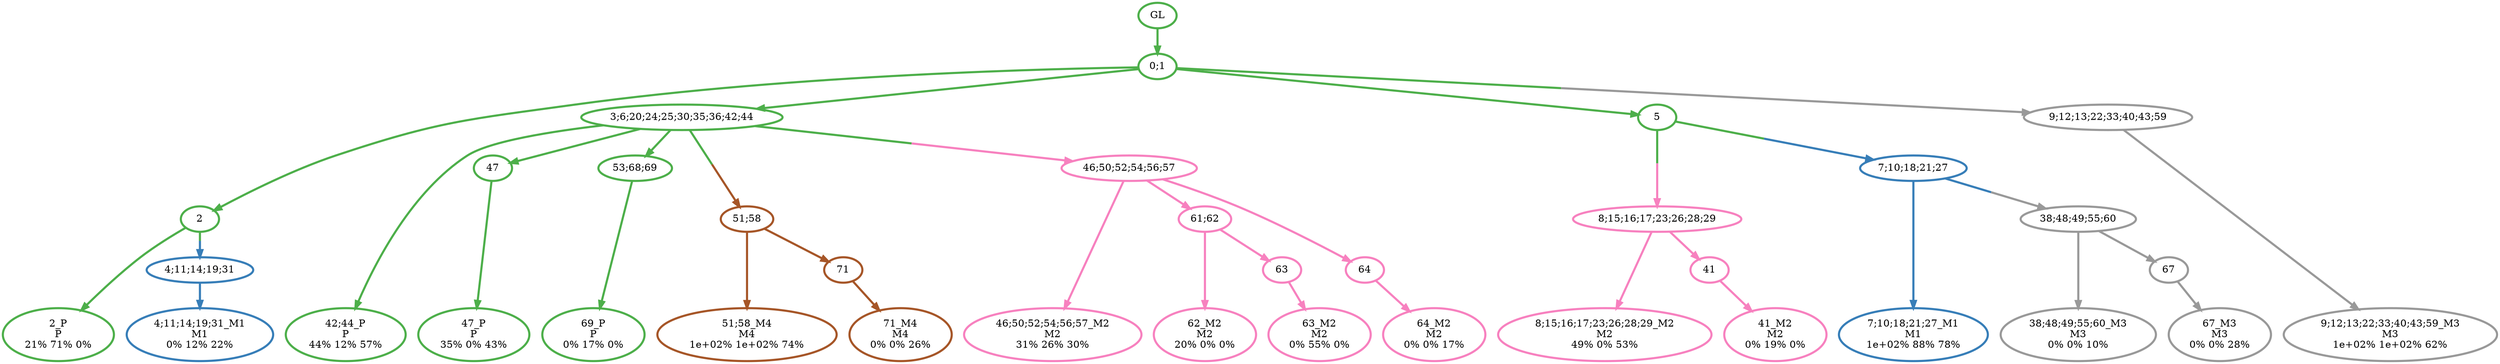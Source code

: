 digraph T {
	{
		rank=same
		33 [penwidth=3,colorscheme=set19,color=3,label="2_P\nP\n21% 71% 0%"]
		31 [penwidth=3,colorscheme=set19,color=3,label="42;44_P\nP\n44% 12% 57%"]
		29 [penwidth=3,colorscheme=set19,color=3,label="47_P\nP\n35% 0% 43%"]
		27 [penwidth=3,colorscheme=set19,color=3,label="69_P\nP\n0% 17% 0%"]
		26 [penwidth=3,colorscheme=set19,color=2,label="4;11;14;19;31_M1\nM1\n0% 12% 22%"]
		24 [penwidth=3,colorscheme=set19,color=2,label="7;10;18;21;27_M1\nM1\n1e+02% 88% 78%"]
		23 [penwidth=3,colorscheme=set19,color=8,label="46;50;52;54;56;57_M2\nM2\n31% 26% 30%"]
		21 [penwidth=3,colorscheme=set19,color=8,label="62_M2\nM2\n20% 0% 0%"]
		19 [penwidth=3,colorscheme=set19,color=8,label="63_M2\nM2\n0% 55% 0%"]
		17 [penwidth=3,colorscheme=set19,color=8,label="64_M2\nM2\n0% 0% 17%"]
		16 [penwidth=3,colorscheme=set19,color=8,label="8;15;16;17;23;26;28;29_M2\nM2\n49% 0% 53%"]
		14 [penwidth=3,colorscheme=set19,color=8,label="41_M2\nM2\n0% 19% 0%"]
		13 [penwidth=3,colorscheme=set19,color=9,label="38;48;49;55;60_M3\nM3\n0% 0% 10%"]
		11 [penwidth=3,colorscheme=set19,color=9,label="67_M3\nM3\n0% 0% 28%"]
		10 [penwidth=3,colorscheme=set19,color=9,label="9;12;13;22;33;40;43;59_M3\nM3\n1e+02% 1e+02% 62%"]
		9 [penwidth=3,colorscheme=set19,color=7,label="51;58_M4\nM4\n1e+02% 1e+02% 74%"]
		7 [penwidth=3,colorscheme=set19,color=7,label="71_M4\nM4\n0% 0% 26%"]
	}
	36 [penwidth=3,colorscheme=set19,color=3,label="GL"]
	35 [penwidth=3,colorscheme=set19,color=3,label="0;1"]
	34 [penwidth=3,colorscheme=set19,color=3,label="2"]
	32 [penwidth=3,colorscheme=set19,color=3,label="3;6;20;24;25;30;35;36;42;44"]
	30 [penwidth=3,colorscheme=set19,color=3,label="47"]
	28 [penwidth=3,colorscheme=set19,color=3,label="53;68;69"]
	25 [penwidth=3,colorscheme=set19,color=3,label="5"]
	22 [penwidth=3,colorscheme=set19,color=8,label="61;62"]
	20 [penwidth=3,colorscheme=set19,color=8,label="63"]
	18 [penwidth=3,colorscheme=set19,color=8,label="64"]
	15 [penwidth=3,colorscheme=set19,color=8,label="41"]
	12 [penwidth=3,colorscheme=set19,color=9,label="67"]
	8 [penwidth=3,colorscheme=set19,color=7,label="71"]
	6 [penwidth=3,colorscheme=set19,color=9,label="38;48;49;55;60"]
	5 [penwidth=3,colorscheme=set19,color=7,label="51;58"]
	4 [penwidth=3,colorscheme=set19,color=9,label="9;12;13;22;33;40;43;59"]
	3 [penwidth=3,colorscheme=set19,color=8,label="46;50;52;54;56;57"]
	2 [penwidth=3,colorscheme=set19,color=8,label="8;15;16;17;23;26;28;29"]
	1 [penwidth=3,colorscheme=set19,color=2,label="4;11;14;19;31"]
	0 [penwidth=3,colorscheme=set19,color=2,label="7;10;18;21;27"]
	36 -> 35 [penwidth=3,colorscheme=set19,color=3]
	35 -> 34 [penwidth=3,colorscheme=set19,color=3]
	35 -> 25 [penwidth=3,colorscheme=set19,color=3]
	35 -> 32 [penwidth=3,colorscheme=set19,color=3]
	35 -> 4 [penwidth=3,colorscheme=set19,color="3;0.5:9"]
	34 -> 33 [penwidth=3,colorscheme=set19,color=3]
	34 -> 1 [penwidth=3,colorscheme=set19,color="3;0.5:2"]
	32 -> 31 [penwidth=3,colorscheme=set19,color=3]
	32 -> 30 [penwidth=3,colorscheme=set19,color=3]
	32 -> 28 [penwidth=3,colorscheme=set19,color=3]
	32 -> 5 [penwidth=3,colorscheme=set19,color="3;0.5:7"]
	32 -> 3 [penwidth=3,colorscheme=set19,color="3;0.5:8"]
	30 -> 29 [penwidth=3,colorscheme=set19,color=3]
	28 -> 27 [penwidth=3,colorscheme=set19,color=3]
	25 -> 2 [penwidth=3,colorscheme=set19,color="3;0.5:8"]
	25 -> 0 [penwidth=3,colorscheme=set19,color="3;0.5:2"]
	22 -> 21 [penwidth=3,colorscheme=set19,color=8]
	22 -> 20 [penwidth=3,colorscheme=set19,color=8]
	20 -> 19 [penwidth=3,colorscheme=set19,color=8]
	18 -> 17 [penwidth=3,colorscheme=set19,color=8]
	15 -> 14 [penwidth=3,colorscheme=set19,color=8]
	12 -> 11 [penwidth=3,colorscheme=set19,color=9]
	8 -> 7 [penwidth=3,colorscheme=set19,color=7]
	6 -> 13 [penwidth=3,colorscheme=set19,color=9]
	6 -> 12 [penwidth=3,colorscheme=set19,color=9]
	5 -> 9 [penwidth=3,colorscheme=set19,color=7]
	5 -> 8 [penwidth=3,colorscheme=set19,color=7]
	4 -> 10 [penwidth=3,colorscheme=set19,color=9]
	3 -> 23 [penwidth=3,colorscheme=set19,color=8]
	3 -> 22 [penwidth=3,colorscheme=set19,color=8]
	3 -> 18 [penwidth=3,colorscheme=set19,color=8]
	2 -> 16 [penwidth=3,colorscheme=set19,color=8]
	2 -> 15 [penwidth=3,colorscheme=set19,color=8]
	1 -> 26 [penwidth=3,colorscheme=set19,color=2]
	0 -> 24 [penwidth=3,colorscheme=set19,color=2]
	0 -> 6 [penwidth=3,colorscheme=set19,color="2;0.5:9"]
}
